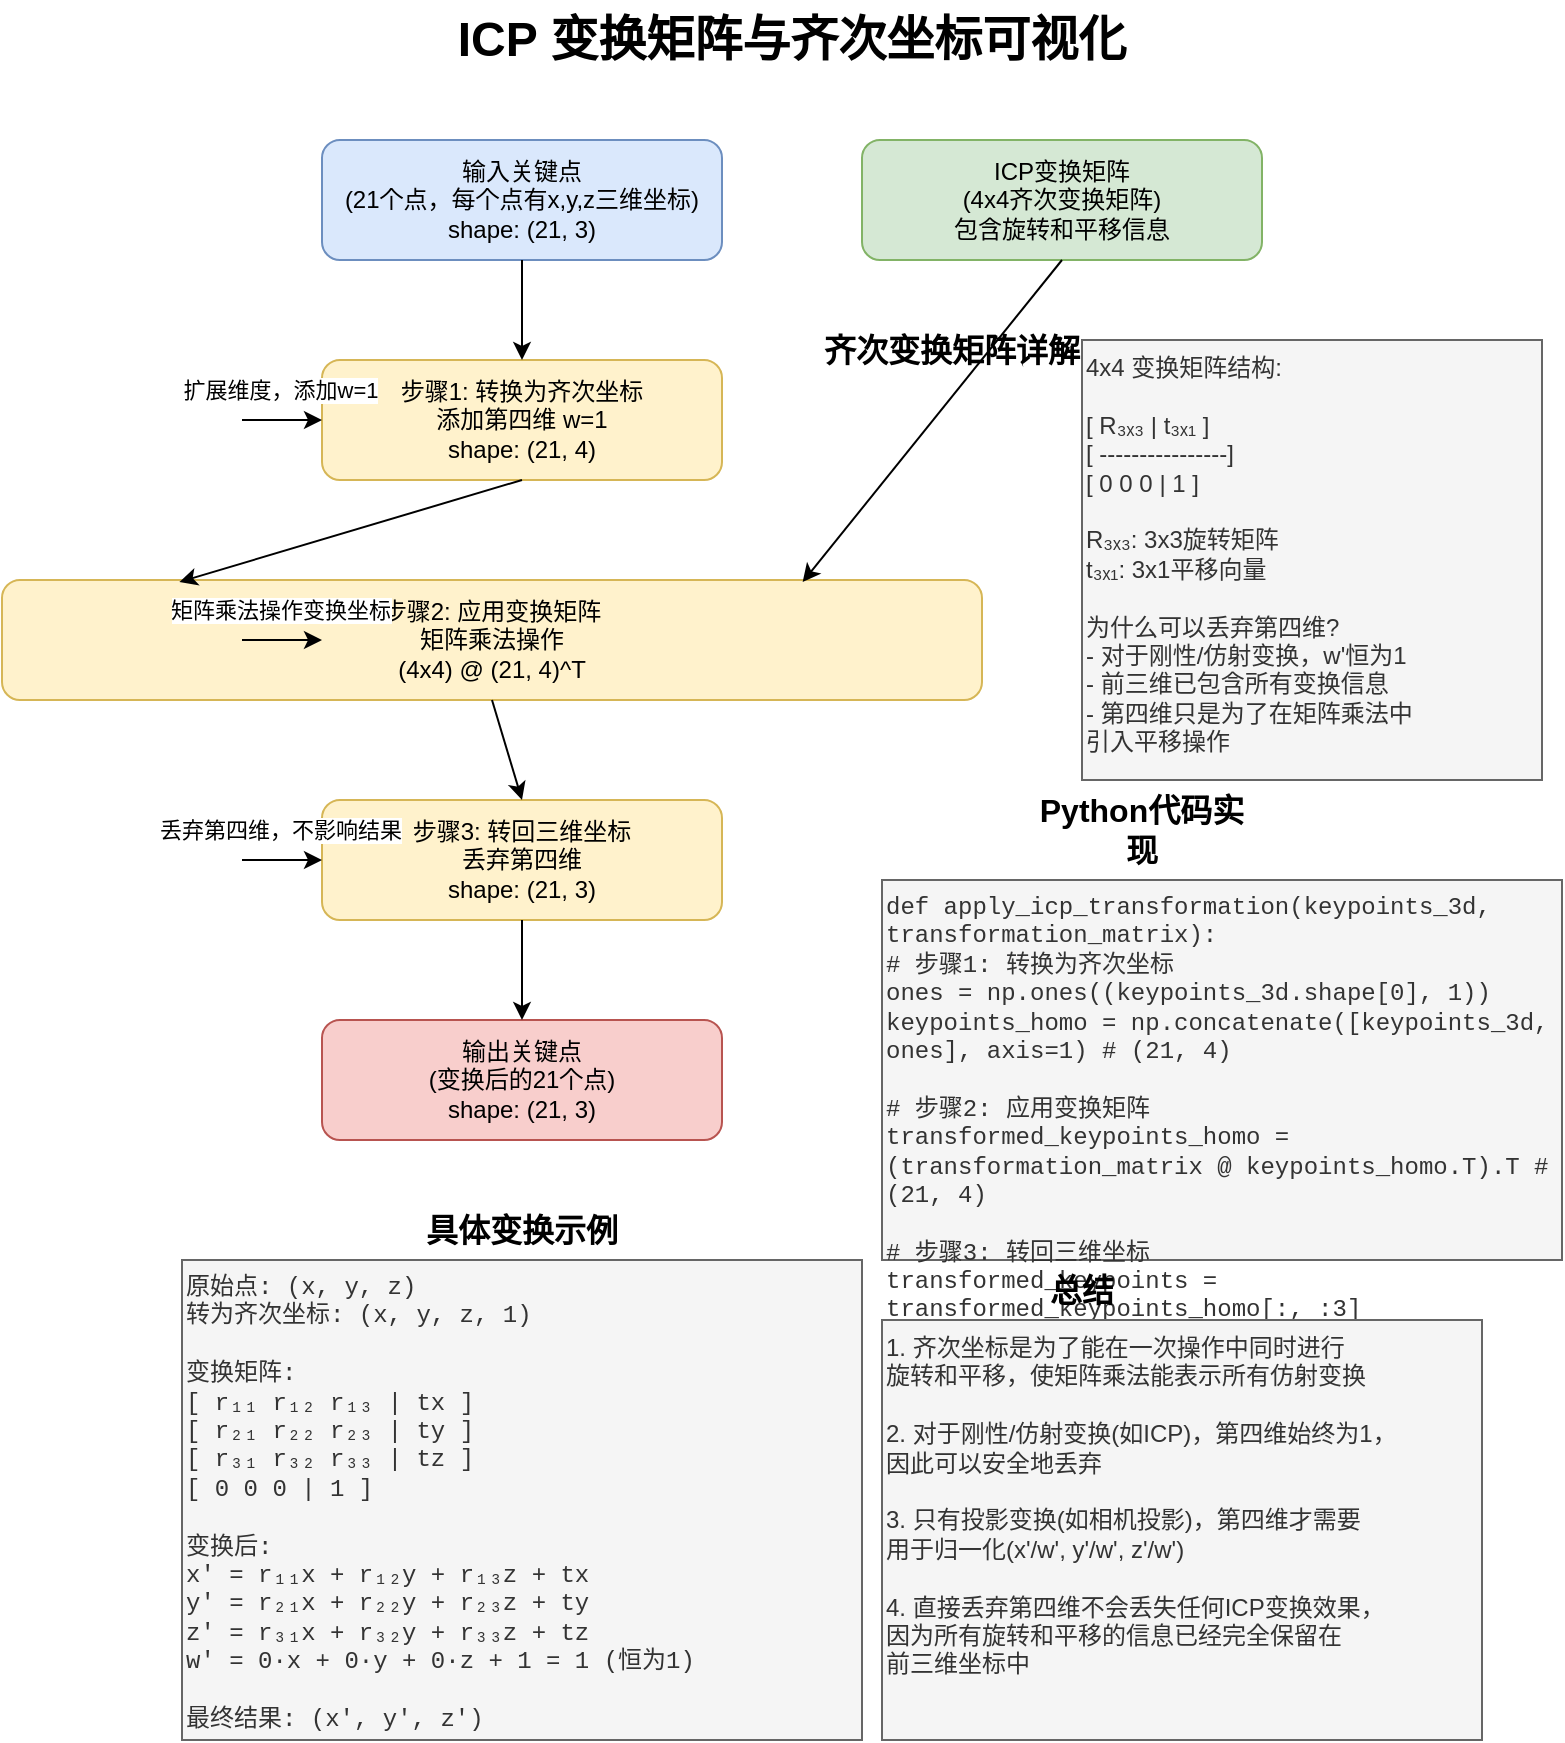 <mxfile>
    <diagram id="C5RBs43oDa-KdzZeNtuy" name="ICP变换可视化">
        <mxGraphModel dx="406" dy="281" grid="1" gridSize="10" guides="1" tooltips="1" connect="1" arrows="1" fold="1" page="1" pageScale="1" pageWidth="827" pageHeight="1169" math="0" shadow="0">
            <root>
                <mxCell id="WIyWlLk6GJQsqaUBKTNV-0"/>
                <mxCell id="WIyWlLk6GJQsqaUBKTNV-1" parent="WIyWlLk6GJQsqaUBKTNV-0"/>
                <mxCell id="title" value="&lt;font style=&quot;font-size: 24px;&quot;&gt;ICP 变换矩阵与齐次坐标可视化&lt;/font&gt;" style="text;html=1;strokeColor=none;fillColor=none;align=center;verticalAlign=middle;whiteSpace=wrap;rounded=0;fontStyle=1" parent="WIyWlLk6GJQsqaUBKTNV-1" vertex="1">
                    <mxGeometry x="160" y="20" width="470" height="40" as="geometry"/>
                </mxCell>
                <mxCell id="input_points" value="输入关键点&#xa;(21个点，每个点有x,y,z三维坐标)&#xa;shape: (21, 3)" style="rounded=1;whiteSpace=wrap;html=1;fontSize=12;glass=0;strokeWidth=1;shadow=0;fillColor=#dae8fc;strokeColor=#6c8ebf;" parent="WIyWlLk6GJQsqaUBKTNV-1" vertex="1">
                    <mxGeometry x="160" y="90" width="200" height="60" as="geometry"/>
                </mxCell>
                <mxCell id="input_matrix" value="ICP变换矩阵&#xa;(4x4齐次变换矩阵)&#xa;包含旋转和平移信息" style="rounded=1;whiteSpace=wrap;html=1;fontSize=12;glass=0;strokeWidth=1;shadow=0;fillColor=#d5e8d4;strokeColor=#82b366;" parent="WIyWlLk6GJQsqaUBKTNV-1" vertex="1">
                    <mxGeometry x="430" y="90" width="200" height="60" as="geometry"/>
                </mxCell>
                <mxCell id="step1" value="步骤1: 转换为齐次坐标&#xa;添加第四维 w=1&#xa;shape: (21, 4)" style="rounded=1;whiteSpace=wrap;html=1;fontSize=12;glass=0;strokeWidth=1;shadow=0;fillColor=#fff2cc;strokeColor=#d6b656;" parent="WIyWlLk6GJQsqaUBKTNV-1" vertex="1">
                    <mxGeometry x="160" y="200" width="200" height="60" as="geometry"/>
                </mxCell>
                <mxCell id="step2" value="步骤2: 应用变换矩阵&#xa;矩阵乘法操作&#xa;(4x4) @ (21, 4)^T" style="rounded=1;whiteSpace=wrap;html=1;fontSize=12;glass=0;strokeWidth=1;shadow=0;fillColor=#fff2cc;strokeColor=#d6b656;" parent="WIyWlLk6GJQsqaUBKTNV-1" vertex="1">
                    <mxGeometry y="310" width="490" height="60" as="geometry"/>
                </mxCell>
                <mxCell id="step3" value="步骤3: 转回三维坐标&#xa;丢弃第四维&#xa;shape: (21, 3)" style="rounded=1;whiteSpace=wrap;html=1;fontSize=12;glass=0;strokeWidth=1;shadow=0;fillColor=#fff2cc;strokeColor=#d6b656;" parent="WIyWlLk6GJQsqaUBKTNV-1" vertex="1">
                    <mxGeometry x="160" y="420" width="200" height="60" as="geometry"/>
                </mxCell>
                <mxCell id="output_points" value="输出关键点&#xa;(变换后的21个点)&#xa;shape: (21, 3)" style="rounded=1;whiteSpace=wrap;html=1;fontSize=12;glass=0;strokeWidth=1;shadow=0;fillColor=#f8cecc;strokeColor=#b85450;" parent="WIyWlLk6GJQsqaUBKTNV-1" vertex="1">
                    <mxGeometry x="160" y="530" width="200" height="60" as="geometry"/>
                </mxCell>
                <mxCell id="arrow1" value="" style="endArrow=classic;html=1;rounded=0;exitX=0.5;exitY=1;exitDx=0;exitDy=0;entryX=0.5;entryY=0;entryDx=0;entryDy=0;" parent="WIyWlLk6GJQsqaUBKTNV-1" source="input_points" target="step1" edge="1">
                    <mxGeometry width="50" height="50" relative="1" as="geometry">
                        <mxPoint x="390" y="350" as="sourcePoint"/>
                        <mxPoint x="440" y="300" as="targetPoint"/>
                    </mxGeometry>
                </mxCell>
                <mxCell id="arrow2" value="" style="endArrow=classic;html=1;rounded=0;exitX=0.5;exitY=1;exitDx=0;exitDy=0;entryX=0.181;entryY=0.017;entryDx=0;entryDy=0;entryPerimeter=0;" parent="WIyWlLk6GJQsqaUBKTNV-1" source="step1" target="step2" edge="1">
                    <mxGeometry width="50" height="50" relative="1" as="geometry">
                        <mxPoint x="390" y="350" as="sourcePoint"/>
                        <mxPoint x="440" y="300" as="targetPoint"/>
                    </mxGeometry>
                </mxCell>
                <mxCell id="arrow3" value="" style="endArrow=classic;html=1;rounded=0;exitX=0.5;exitY=1;exitDx=0;exitDy=0;entryX=0.817;entryY=0.017;entryDx=0;entryDy=0;entryPerimeter=0;" parent="WIyWlLk6GJQsqaUBKTNV-1" source="input_matrix" target="step2" edge="1">
                    <mxGeometry width="50" height="50" relative="1" as="geometry">
                        <mxPoint x="390" y="350" as="sourcePoint"/>
                        <mxPoint x="440" y="300" as="targetPoint"/>
                    </mxGeometry>
                </mxCell>
                <mxCell id="arrow4" value="" style="endArrow=classic;html=1;rounded=0;exitX=0.5;exitY=1;exitDx=0;exitDy=0;entryX=0.5;entryY=0;entryDx=0;entryDy=0;" parent="WIyWlLk6GJQsqaUBKTNV-1" source="step2" target="step3" edge="1">
                    <mxGeometry width="50" height="50" relative="1" as="geometry">
                        <mxPoint x="390" y="450" as="sourcePoint"/>
                        <mxPoint x="440" y="400" as="targetPoint"/>
                    </mxGeometry>
                </mxCell>
                <mxCell id="arrow5" value="" style="endArrow=classic;html=1;rounded=0;exitX=0.5;exitY=1;exitDx=0;exitDy=0;entryX=0.5;entryY=0;entryDx=0;entryDy=0;" parent="WIyWlLk6GJQsqaUBKTNV-1" source="step3" target="output_points" edge="1">
                    <mxGeometry width="50" height="50" relative="1" as="geometry">
                        <mxPoint x="390" y="550" as="sourcePoint"/>
                        <mxPoint x="440" y="500" as="targetPoint"/>
                    </mxGeometry>
                </mxCell>
                <mxCell id="code_title" value="Python代码实现" style="text;html=1;strokeColor=none;fillColor=none;align=center;verticalAlign=middle;whiteSpace=wrap;rounded=0;fontStyle=1;fontSize=16;" parent="WIyWlLk6GJQsqaUBKTNV-1" vertex="1">
                    <mxGeometry x="510" y="420" width="120" height="30" as="geometry"/>
                </mxCell>
                <mxCell id="code" value="def apply_icp_transformation(keypoints_3d, transformation_matrix):&#xa;    # 步骤1: 转换为齐次坐标&#xa;    ones = np.ones((keypoints_3d.shape[0], 1))&#xa;    keypoints_homo = np.concatenate([keypoints_3d, ones], axis=1)  # (21, 4)&#xa;    &#xa;    # 步骤2: 应用变换矩阵&#xa;    transformed_keypoints_homo = (transformation_matrix @ keypoints_homo.T).T  # (21, 4)&#xa;    &#xa;    # 步骤3: 转回三维坐标&#xa;    transformed_keypoints = transformed_keypoints_homo[:, :3]&#xa;    &#xa;    return transformed_keypoints" style="text;html=1;strokeColor=#666666;fillColor=#f5f5f5;align=left;verticalAlign=top;whiteSpace=wrap;rounded=0;fontColor=#333333;fontFamily=Courier New;" parent="WIyWlLk6GJQsqaUBKTNV-1" vertex="1">
                    <mxGeometry x="440" y="460" width="340" height="190" as="geometry"/>
                </mxCell>
                <mxCell id="matrix_title" value="齐次变换矩阵详解" style="text;html=1;strokeColor=none;fillColor=none;align=center;verticalAlign=middle;whiteSpace=wrap;rounded=0;fontStyle=1;fontSize=16;" parent="WIyWlLk6GJQsqaUBKTNV-1" vertex="1">
                    <mxGeometry x="400" y="180" width="150" height="30" as="geometry"/>
                </mxCell>
                <mxCell id="matrix_explanation" value="4x4 变换矩阵结构:&#xa;&#xa;[  R₃ₓ₃  |  t₃ₓ₁  ]&#xa;[ ----------------]&#xa;[  0 0 0 |   1   ]&#xa;&#xa;R₃ₓ₃: 3x3旋转矩阵&#xa;t₃ₓ₁: 3x1平移向量&#xa;&#xa;为什么可以丢弃第四维?&#xa;- 对于刚性/仿射变换，w&#39;恒为1&#xa;- 前三维已包含所有变换信息&#xa;- 第四维只是为了在矩阵乘法中&#xa;  引入平移操作" style="text;html=1;strokeColor=#666666;fillColor=#f5f5f5;align=left;verticalAlign=top;whiteSpace=wrap;rounded=0;fontColor=#333333;" parent="WIyWlLk6GJQsqaUBKTNV-1" vertex="1">
                    <mxGeometry x="540" y="190" width="230" height="220" as="geometry"/>
                </mxCell>
                <mxCell id="explanation_arrow1" value="扩展维度，添加w=1" style="endArrow=classic;html=1;rounded=0;" parent="WIyWlLk6GJQsqaUBKTNV-1" edge="1">
                    <mxGeometry x="-0.048" y="15" width="50" height="50" relative="1" as="geometry">
                        <mxPoint x="120" y="230" as="sourcePoint"/>
                        <mxPoint x="160" y="230" as="targetPoint"/>
                        <mxPoint as="offset"/>
                    </mxGeometry>
                </mxCell>
                <mxCell id="explanation_arrow2" value="矩阵乘法操作变换坐标" style="endArrow=classic;html=1;rounded=0;" parent="WIyWlLk6GJQsqaUBKTNV-1" edge="1">
                    <mxGeometry x="-0.048" y="15" width="50" height="50" relative="1" as="geometry">
                        <mxPoint x="120" y="340" as="sourcePoint"/>
                        <mxPoint x="160" y="340" as="targetPoint"/>
                        <mxPoint as="offset"/>
                    </mxGeometry>
                </mxCell>
                <mxCell id="explanation_arrow3" value="丢弃第四维，不影响结果" style="endArrow=classic;html=1;rounded=0;" parent="WIyWlLk6GJQsqaUBKTNV-1" edge="1">
                    <mxGeometry x="-0.048" y="15" width="50" height="50" relative="1" as="geometry">
                        <mxPoint x="120" y="450" as="sourcePoint"/>
                        <mxPoint x="160" y="450" as="targetPoint"/>
                        <mxPoint as="offset"/>
                    </mxGeometry>
                </mxCell>
                <mxCell id="example_title" value="具体变换示例" style="text;html=1;strokeColor=none;fillColor=none;align=center;verticalAlign=middle;whiteSpace=wrap;rounded=0;fontStyle=1;fontSize=16;" parent="WIyWlLk6GJQsqaUBKTNV-1" vertex="1">
                    <mxGeometry x="200" y="620" width="120" height="30" as="geometry"/>
                </mxCell>
                <mxCell id="example" value="原始点: (x, y, z)&#xa;转为齐次坐标: (x, y, z, 1)&#xa;&#xa;变换矩阵:&#xa;[ r₁₁ r₁₂ r₁₃ | tx ]&#xa;[ r₂₁ r₂₂ r₂₃ | ty ]&#xa;[ r₃₁ r₃₂ r₃₃ | tz ]&#xa;[ 0   0   0  | 1  ]&#xa;&#xa;变换后:&#xa;x&#39; = r₁₁x + r₁₂y + r₁₃z + tx&#xa;y&#39; = r₂₁x + r₂₂y + r₂₃z + ty&#xa;z&#39; = r₃₁x + r₃₂y + r₃₃z + tz&#xa;w&#39; = 0·x + 0·y + 0·z + 1 = 1 (恒为1)&#xa;&#xa;最终结果: (x&#39;, y&#39;, z&#39;)" style="text;html=1;strokeColor=#666666;fillColor=#f5f5f5;align=left;verticalAlign=top;whiteSpace=wrap;rounded=0;fontColor=#333333;fontFamily=Courier New;" parent="WIyWlLk6GJQsqaUBKTNV-1" vertex="1">
                    <mxGeometry x="90" y="650" width="340" height="240" as="geometry"/>
                </mxCell>
                <mxCell id="summary_title" value="总结" style="text;html=1;strokeColor=none;fillColor=none;align=center;verticalAlign=middle;whiteSpace=wrap;rounded=0;fontStyle=1;fontSize=16;" parent="WIyWlLk6GJQsqaUBKTNV-1" vertex="1">
                    <mxGeometry x="480" y="650" width="120" height="30" as="geometry"/>
                </mxCell>
                <mxCell id="summary" value="1. 齐次坐标是为了能在一次操作中同时进行&#xa;   旋转和平移，使矩阵乘法能表示所有仿射变换&#xa;&#xa;2. 对于刚性/仿射变换(如ICP)，第四维始终为1，&#xa;   因此可以安全地丢弃&#xa;&#xa;3. 只有投影变换(如相机投影)，第四维才需要&#xa;   用于归一化(x&#39;/w&#39;, y&#39;/w&#39;, z&#39;/w&#39;)&#xa;&#xa;4. 直接丢弃第四维不会丢失任何ICP变换效果，&#xa;   因为所有旋转和平移的信息已经完全保留在&#xa;   前三维坐标中" style="text;html=1;strokeColor=#666666;fillColor=#f5f5f5;align=left;verticalAlign=top;whiteSpace=wrap;rounded=0;fontColor=#333333;" parent="WIyWlLk6GJQsqaUBKTNV-1" vertex="1">
                    <mxGeometry x="440" y="680" width="300" height="210" as="geometry"/>
                </mxCell>
            </root>
        </mxGraphModel>
    </diagram>
</mxfile>
    <diagram id="C5RBs43oDa-KdzZeNtuy" name="ICP变换可视化">
        <mxGraphModel dx="406" dy="281" grid="1" gridSize="10" guides="1" tooltips="1" connect="1" arrows="1" fold="1" page="1" pageScale="1" pageWidth="827" pageHeight="1169" math="0" shadow="0">
            <root>
                <mxCell id="WIyWlLk6GJQsqaUBKTNV-0"/>
                <mxCell id="WIyWlLk6GJQsqaUBKTNV-1" parent="WIyWlLk6GJQsqaUBKTNV-0"/>
                <mxCell id="title" value="&lt;font style=&quot;font-size: 24px;&quot;&gt;ICP 变换矩阵与齐次坐标可视化&lt;/font&gt;" style="text;html=1;strokeColor=none;fillColor=none;align=center;verticalAlign=middle;whiteSpace=wrap;rounded=0;fontStyle=1" parent="WIyWlLk6GJQsqaUBKTNV-1" vertex="1">
                    <mxGeometry x="160" y="20" width="470" height="40" as="geometry"/>
                </mxCell>
                <mxCell id="input_points" value="输入关键点&#xa;(21个点，每个点有x,y,z三维坐标)&#xa;shape: (21, 3)" style="rounded=1;whiteSpace=wrap;html=1;fontSize=12;glass=0;strokeWidth=1;shadow=0;fillColor=#dae8fc;strokeColor=#6c8ebf;" parent="WIyWlLk6GJQsqaUBKTNV-1" vertex="1">
                    <mxGeometry x="160" y="90" width="200" height="60" as="geometry"/>
                </mxCell>
                <mxCell id="input_matrix" value="ICP变换矩阵&#xa;(4x4齐次变换矩阵)&#xa;包含旋转和平移信息" style="rounded=1;whiteSpace=wrap;html=1;fontSize=12;glass=0;strokeWidth=1;shadow=0;fillColor=#d5e8d4;strokeColor=#82b366;" parent="WIyWlLk6GJQsqaUBKTNV-1" vertex="1">
                    <mxGeometry x="430" y="90" width="200" height="60" as="geometry"/>
                </mxCell>
                <mxCell id="step1" value="步骤1: 转换为齐次坐标&#xa;添加第四维 w=1&#xa;shape: (21, 4)" style="rounded=1;whiteSpace=wrap;html=1;fontSize=12;glass=0;strokeWidth=1;shadow=0;fillColor=#fff2cc;strokeColor=#d6b656;" parent="WIyWlLk6GJQsqaUBKTNV-1" vertex="1">
                    <mxGeometry x="160" y="200" width="200" height="60" as="geometry"/>
                </mxCell>
                <mxCell id="step2" value="步骤2: 应用变换矩阵&#xa;矩阵乘法操作&#xa;(4x4) @ (21, 4)^T" style="rounded=1;whiteSpace=wrap;html=1;fontSize=12;glass=0;strokeWidth=1;shadow=0;fillColor=#fff2cc;strokeColor=#d6b656;" parent="WIyWlLk6GJQsqaUBKTNV-1" vertex="1">
                    <mxGeometry y="310" width="490" height="60" as="geometry"/>
                </mxCell>
                <mxCell id="step3" value="步骤3: 转回三维坐标&#xa;丢弃第四维&#xa;shape: (21, 3)" style="rounded=1;whiteSpace=wrap;html=1;fontSize=12;glass=0;strokeWidth=1;shadow=0;fillColor=#fff2cc;strokeColor=#d6b656;" parent="WIyWlLk6GJQsqaUBKTNV-1" vertex="1">
                    <mxGeometry x="160" y="420" width="200" height="60" as="geometry"/>
                </mxCell>
                <mxCell id="output_points" value="输出关键点&#xa;(变换后的21个点)&#xa;shape: (21, 3)" style="rounded=1;whiteSpace=wrap;html=1;fontSize=12;glass=0;strokeWidth=1;shadow=0;fillColor=#f8cecc;strokeColor=#b85450;" parent="WIyWlLk6GJQsqaUBKTNV-1" vertex="1">
                    <mxGeometry x="160" y="530" width="200" height="60" as="geometry"/>
                </mxCell>
                <mxCell id="arrow1" value="" style="endArrow=classic;html=1;rounded=0;exitX=0.5;exitY=1;exitDx=0;exitDy=0;entryX=0.5;entryY=0;entryDx=0;entryDy=0;" parent="WIyWlLk6GJQsqaUBKTNV-1" source="input_points" target="step1" edge="1">
                    <mxGeometry width="50" height="50" relative="1" as="geometry">
                        <mxPoint x="390" y="350" as="sourcePoint"/>
                        <mxPoint x="440" y="300" as="targetPoint"/>
                    </mxGeometry>
                </mxCell>
                <mxCell id="arrow2" value="" style="endArrow=classic;html=1;rounded=0;exitX=0.5;exitY=1;exitDx=0;exitDy=0;entryX=0.181;entryY=0.017;entryDx=0;entryDy=0;entryPerimeter=0;" parent="WIyWlLk6GJQsqaUBKTNV-1" source="step1" target="step2" edge="1">
                    <mxGeometry width="50" height="50" relative="1" as="geometry">
                        <mxPoint x="390" y="350" as="sourcePoint"/>
                        <mxPoint x="440" y="300" as="targetPoint"/>
                    </mxGeometry>
                </mxCell>
                <mxCell id="arrow3" value="" style="endArrow=classic;html=1;rounded=0;exitX=0.5;exitY=1;exitDx=0;exitDy=0;entryX=0.817;entryY=0.017;entryDx=0;entryDy=0;entryPerimeter=0;" parent="WIyWlLk6GJQsqaUBKTNV-1" source="input_matrix" target="step2" edge="1">
                    <mxGeometry width="50" height="50" relative="1" as="geometry">
                        <mxPoint x="390" y="350" as="sourcePoint"/>
                        <mxPoint x="440" y="300" as="targetPoint"/>
                    </mxGeometry>
                </mxCell>
                <mxCell id="arrow4" value="" style="endArrow=classic;html=1;rounded=0;exitX=0.5;exitY=1;exitDx=0;exitDy=0;entryX=0.5;entryY=0;entryDx=0;entryDy=0;" parent="WIyWlLk6GJQsqaUBKTNV-1" source="step2" target="step3" edge="1">
                    <mxGeometry width="50" height="50" relative="1" as="geometry">
                        <mxPoint x="390" y="450" as="sourcePoint"/>
                        <mxPoint x="440" y="400" as="targetPoint"/>
                    </mxGeometry>
                </mxCell>
                <mxCell id="arrow5" value="" style="endArrow=classic;html=1;rounded=0;exitX=0.5;exitY=1;exitDx=0;exitDy=0;entryX=0.5;entryY=0;entryDx=0;entryDy=0;" parent="WIyWlLk6GJQsqaUBKTNV-1" source="step3" target="output_points" edge="1">
                    <mxGeometry width="50" height="50" relative="1" as="geometry">
                        <mxPoint x="390" y="550" as="sourcePoint"/>
                        <mxPoint x="440" y="500" as="targetPoint"/>
                    </mxGeometry>
                </mxCell>
                <mxCell id="code_title" value="Python代码实现" style="text;html=1;strokeColor=none;fillColor=none;align=center;verticalAlign=middle;whiteSpace=wrap;rounded=0;fontStyle=1;fontSize=16;" parent="WIyWlLk6GJQsqaUBKTNV-1" vertex="1">
                    <mxGeometry x="510" y="420" width="120" height="30" as="geometry"/>
                </mxCell>
                <mxCell id="code" value="def apply_icp_transformation(keypoints_3d, transformation_matrix):&#xa;    # 步骤1: 转换为齐次坐标&#xa;    ones = np.ones((keypoints_3d.shape[0], 1))&#xa;    keypoints_homo = np.concatenate([keypoints_3d, ones], axis=1)  # (21, 4)&#xa;    &#xa;    # 步骤2: 应用变换矩阵&#xa;    transformed_keypoints_homo = (transformation_matrix @ keypoints_homo.T).T  # (21, 4)&#xa;    &#xa;    # 步骤3: 转回三维坐标&#xa;    transformed_keypoints = transformed_keypoints_homo[:, :3]&#xa;    &#xa;    return transformed_keypoints" style="text;html=1;strokeColor=#666666;fillColor=#f5f5f5;align=left;verticalAlign=top;whiteSpace=wrap;rounded=0;fontColor=#333333;fontFamily=Courier New;" parent="WIyWlLk6GJQsqaUBKTNV-1" vertex="1">
                    <mxGeometry x="440" y="460" width="340" height="190" as="geometry"/>
                </mxCell>
                <mxCell id="matrix_title" value="齐次变换矩阵详解" style="text;html=1;strokeColor=none;fillColor=none;align=center;verticalAlign=middle;whiteSpace=wrap;rounded=0;fontStyle=1;fontSize=16;" parent="WIyWlLk6GJQsqaUBKTNV-1" vertex="1">
                    <mxGeometry x="400" y="180" width="150" height="30" as="geometry"/>
                </mxCell>
                <mxCell id="matrix_explanation" value="4x4 变换矩阵结构:&#xa;&#xa;[  R₃ₓ₃  |  t₃ₓ₁  ]&#xa;[ ----------------]&#xa;[  0 0 0 |   1   ]&#xa;&#xa;R₃ₓ₃: 3x3旋转矩阵&#xa;t₃ₓ₁: 3x1平移向量&#xa;&#xa;为什么可以丢弃第四维?&#xa;- 对于刚性/仿射变换，w&#39;恒为1&#xa;- 前三维已包含所有变换信息&#xa;- 第四维只是为了在矩阵乘法中&#xa;  引入平移操作" style="text;html=1;strokeColor=#666666;fillColor=#f5f5f5;align=left;verticalAlign=top;whiteSpace=wrap;rounded=0;fontColor=#333333;" parent="WIyWlLk6GJQsqaUBKTNV-1" vertex="1">
                    <mxGeometry x="540" y="190" width="230" height="220" as="geometry"/>
                </mxCell>
                <mxCell id="explanation_arrow1" value="扩展维度，添加w=1" style="endArrow=classic;html=1;rounded=0;" parent="WIyWlLk6GJQsqaUBKTNV-1" edge="1">
                    <mxGeometry x="-0.048" y="15" width="50" height="50" relative="1" as="geometry">
                        <mxPoint x="120" y="230" as="sourcePoint"/>
                        <mxPoint x="160" y="230" as="targetPoint"/>
                        <mxPoint as="offset"/>
                    </mxGeometry>
                </mxCell>
                <mxCell id="explanation_arrow2" value="矩阵乘法操作变换坐标" style="endArrow=classic;html=1;rounded=0;" parent="WIyWlLk6GJQsqaUBKTNV-1" edge="1">
                    <mxGeometry x="-0.048" y="15" width="50" height="50" relative="1" as="geometry">
                        <mxPoint x="120" y="340" as="sourcePoint"/>
                        <mxPoint x="160" y="340" as="targetPoint"/>
                        <mxPoint as="offset"/>
                    </mxGeometry>
                </mxCell>
                <mxCell id="explanation_arrow3" value="丢弃第四维，不影响结果" style="endArrow=classic;html=1;rounded=0;" parent="WIyWlLk6GJQsqaUBKTNV-1" edge="1">
                    <mxGeometry x="-0.048" y="15" width="50" height="50" relative="1" as="geometry">
                        <mxPoint x="120" y="450" as="sourcePoint"/>
                        <mxPoint x="160" y="450" as="targetPoint"/>
                        <mxPoint as="offset"/>
                    </mxGeometry>
                </mxCell>
                <mxCell id="example_title" value="具体变换示例" style="text;html=1;strokeColor=none;fillColor=none;align=center;verticalAlign=middle;whiteSpace=wrap;rounded=0;fontStyle=1;fontSize=16;" parent="WIyWlLk6GJQsqaUBKTNV-1" vertex="1">
                    <mxGeometry x="200" y="620" width="120" height="30" as="geometry"/>
                </mxCell>
                <mxCell id="example" value="原始点: (x, y, z)&#xa;转为齐次坐标: (x, y, z, 1)&#xa;&#xa;变换矩阵:&#xa;[ r₁₁ r₁₂ r₁₃ | tx ]&#xa;[ r₂₁ r₂₂ r₂₃ | ty ]&#xa;[ r₃₁ r₃₂ r₃₃ | tz ]&#xa;[ 0   0   0  | 1  ]&#xa;&#xa;变换后:&#xa;x&#39; = r₁₁x + r₁₂y + r₁₃z + tx&#xa;y&#39; = r₂₁x + r₂₂y + r₂₃z + ty&#xa;z&#39; = r₃₁x + r₃₂y + r₃₃z + tz&#xa;w&#39; = 0·x + 0·y + 0·z + 1 = 1 (恒为1)&#xa;&#xa;最终结果: (x&#39;, y&#39;, z&#39;)" style="text;html=1;strokeColor=#666666;fillColor=#f5f5f5;align=left;verticalAlign=top;whiteSpace=wrap;rounded=0;fontColor=#333333;fontFamily=Courier New;" parent="WIyWlLk6GJQsqaUBKTNV-1" vertex="1">
                    <mxGeometry x="90" y="650" width="340" height="240" as="geometry"/>
                </mxCell>
                <mxCell id="summary_title" value="总结" style="text;html=1;strokeColor=none;fillColor=none;align=center;verticalAlign=middle;whiteSpace=wrap;rounded=0;fontStyle=1;fontSize=16;" parent="WIyWlLk6GJQsqaUBKTNV-1" vertex="1">
                    <mxGeometry x="480" y="650" width="120" height="30" as="geometry"/>
                </mxCell>
                <mxCell id="summary" value="1. 齐次坐标是为了能在一次操作中同时进行&#xa;   旋转和平移，使矩阵乘法能表示所有仿射变换&#xa;&#xa;2. 对于刚性/仿射变换(如ICP)，第四维始终为1，&#xa;   因此可以安全地丢弃&#xa;&#xa;3. 只有投影变换(如相机投影)，第四维才需要&#xa;   用于归一化(x&#39;/w&#39;, y&#39;/w&#39;, z&#39;/w&#39;)&#xa;&#xa;4. 直接丢弃第四维不会丢失任何ICP变换效果，&#xa;   因为所有旋转和平移的信息已经完全保留在&#xa;   前三维坐标中" style="text;html=1;strokeColor=#666666;fillColor=#f5f5f5;align=left;verticalAlign=top;whiteSpace=wrap;rounded=0;fontColor=#333333;" parent="WIyWlLk6GJQsqaUBKTNV-1" vertex="1">
                    <mxGeometry x="440" y="680" width="300" height="210" as="geometry"/>
                </mxCell>
            </root>
        </mxGraphModel>
    </diagram>
</mxfile>